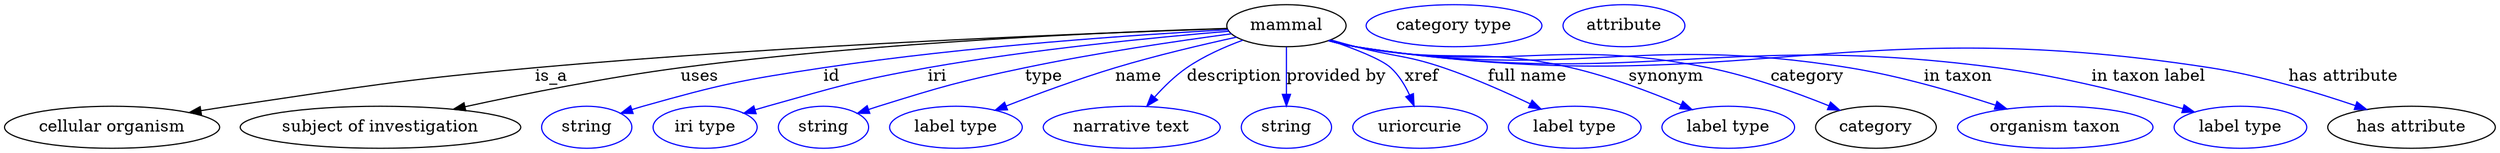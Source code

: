 digraph {
	graph [bb="0,0,2125.1,123"];
	node [label="\N"];
	mammal	[height=0.5,
		label=mammal,
		pos="1093.6,105",
		width=1.4082];
	"cellular organism"	[height=0.5,
		pos="91.642,18",
		width=2.5456];
	mammal -> "cellular organism"	[label=is_a,
		lp="467.64,61.5",
		pos="e,157.47,30.606 1043.4,102.46 935.26,98.881 672.8,88.77 453.64,69 336.75,58.456 307.74,53.172 191.64,36 183.78,34.837 175.58,33.555 \
167.4,32.233"];
	"subject of investigation"	[height=0.5,
		pos="320.64,18",
		width=3.3219];
	mammal -> "subject of investigation"	[label=uses,
		lp="594.14,61.5",
		pos="e,383.13,33.419 1043.3,102.66 950.7,99.745 747.47,91.192 577.64,69 514.89,60.8 444.39,46.732 393.12,35.603"];
	id	[color=blue,
		height=0.5,
		label=string,
		pos="496.64,18",
		width=1.0652];
	mammal -> id	[color=blue,
		label=id,
		lp="706.64,61.5",
		pos="e,525.64,29.954 1043.7,101.51 968.62,97.321 822.56,87.475 699.64,69 629.99,58.531 612.43,55.131 544.64,36 541.54,35.124 538.34,34.151 \
535.14,33.129",
		style=solid];
	iri	[color=blue,
		height=0.5,
		label="iri type",
		pos="597.64,18",
		width=1.2277];
	mammal -> iri	[color=blue,
		label=iri,
		lp="795.64,61.5",
		pos="e,630.95,29.87 1044.6,100.28 983.96,95.246 877.67,85.007 787.64,69 726.4,58.112 711.56,52.681 651.64,36 648.07,35.006 644.38,33.935 \
640.68,32.833",
		style=solid];
	type	[color=blue,
		height=0.5,
		label=string,
		pos="698.64,18",
		width=1.0652];
	mammal -> type	[color=blue,
		label=type,
		lp="886.64,61.5",
		pos="e,727.59,29.926 1046.8,98.074 1001.5,92.005 931.05,81.679 870.64,69 814.41,57.197 800.49,53.122 745.64,36 742.89,35.139 740.05,34.215 \
737.21,33.259",
		style=solid];
	name	[color=blue,
		height=0.5,
		label="label type",
		pos="811.64,18",
		width=1.5707];
	mammal -> name	[color=blue,
		label=name,
		lp="967.64,61.5",
		pos="e,845.08,32.541 1051.1,95.186 1021.8,88.773 982.07,79.417 947.64,69 916.01,59.43 881.03,46.515 854.47,36.209",
		style=solid];
	description	[color=blue,
		height=0.5,
		label="narrative text",
		pos="961.64,18",
		width=2.0943];
	mammal -> description	[color=blue,
		label=description,
		lp="1049.1,61.5",
		pos="e,974.53,36.071 1056.3,92.554 1040.8,86.825 1023.1,78.962 1008.6,69 998.58,62.064 989.03,52.657 981.21,43.873",
		style=solid];
	"provided by"	[color=blue,
		height=0.5,
		label=string,
		pos="1093.6,18",
		width=1.0652];
	mammal -> "provided by"	[color=blue,
		label="provided by",
		lp="1136.1,61.5",
		pos="e,1093.6,36.175 1093.6,86.799 1093.6,75.163 1093.6,59.548 1093.6,46.237",
		style=solid];
	xref	[color=blue,
		height=0.5,
		label=uriorcurie,
		pos="1207.6,18",
		width=1.5887];
	mammal -> xref	[color=blue,
		label=xref,
		lp="1209.1,61.5",
		pos="e,1202.6,36.263 1130.4,92.526 1151.1,85.471 1174.6,76.396 1182.6,69 1189.5,62.691 1194.8,54.052 1198.6,45.729",
		style=solid];
	"full name"	[color=blue,
		height=0.5,
		label="label type",
		pos="1339.6,18",
		width=1.5707];
	mammal -> "full name"	[color=blue,
		label="full name",
		lp="1299.1,61.5",
		pos="e,1310.8,33.669 1131.3,92.864 1138.4,90.856 1145.7,88.823 1152.6,87 1185.8,78.252 1195.2,80.034 1227.6,69 1252.9,60.402 1280.3,48.226 \
1301.7,38.042",
		style=solid];
	synonym	[color=blue,
		height=0.5,
		label="label type",
		pos="1470.6,18",
		width=1.5707];
	mammal -> synonym	[color=blue,
		label=synonym,
		lp="1417.6,61.5",
		pos="e,1439.7,33.185 1130.2,92.339 1137.6,90.308 1145.3,88.402 1152.6,87 1233.3,71.56 1256.6,87.518 1336.6,69 1369.1,61.499 1404.3,48.146 \
1430.5,37.125",
		style=solid];
	category	[height=0.5,
		pos="1596.6,18",
		width=1.4263];
	mammal -> category	[color=blue,
		label=category,
		lp="1538.1,61.5",
		pos="e,1565.8,32.577 1129.9,92.205 1137.3,90.16 1145.2,88.281 1152.6,87 1284.7,64.309 1322.2,95.368 1453.6,69 1489.3,61.848 1528.1,47.846 \
1556.3,36.474",
		style=solid];
	"in taxon"	[color=blue,
		height=0.5,
		label="organism taxon",
		pos="1749.6,18",
		width=2.3109];
	mammal -> "in taxon"	[color=blue,
		label="in taxon",
		lp="1666.6,61.5",
		pos="e,1708.3,33.719 1129.5,92.192 1137.1,90.12 1145.1,88.235 1152.6,87 1337.5,56.861 1388.7,98.794 1573.6,69 1616.5,62.101 1663.7,48.34 \
1698.4,36.999",
		style=solid];
	"in taxon label"	[color=blue,
		height=0.5,
		label="label type",
		pos="1907.6,18",
		width=1.5707];
	mammal -> "in taxon label"	[color=blue,
		label="in taxon label",
		lp="1829.1,61.5",
		pos="e,1868.2,31.104 1129.5,92.134 1137.1,90.067 1145.1,88.198 1152.6,87 1392.9,49.036 1458.5,100.68 1699.6,69 1754.9,61.745 1816.8,45.83 \
1858.6,33.892",
		style=solid];
	"has attribute"	[height=0.5,
		pos="2053.6,18",
		width=1.9859];
	mammal -> "has attribute"	[color=blue,
		label="has attribute",
		lp="1995.6,61.5",
		pos="e,2015.4,33.229 1129.5,92.086 1137.1,90.022 1145.1,88.167 1152.6,87 1473,37.731 1561.4,118.65 1881.6,69 1924.4,62.366 1971.6,48.155 \
2005.7,36.573",
		style=solid];
	"named thing_category"	[color=blue,
		height=0.5,
		label="category type",
		pos="1236.6,105",
		width=2.0762];
	"organismal entity_has attribute"	[color=blue,
		height=0.5,
		label=attribute,
		pos="1381.6,105",
		width=1.4443];
}
